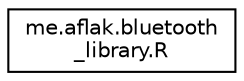 digraph "Graphical Class Hierarchy"
{
 // LATEX_PDF_SIZE
  edge [fontname="Helvetica",fontsize="10",labelfontname="Helvetica",labelfontsize="10"];
  node [fontname="Helvetica",fontsize="10",shape=record];
  rankdir="LR";
  Node0 [label="me.aflak.bluetooth\l_library.R",height=0.2,width=0.4,color="black", fillcolor="white", style="filled",URL="$classme_1_1aflak_1_1bluetooth__library_1_1_r.html",tooltip=" "];
}
